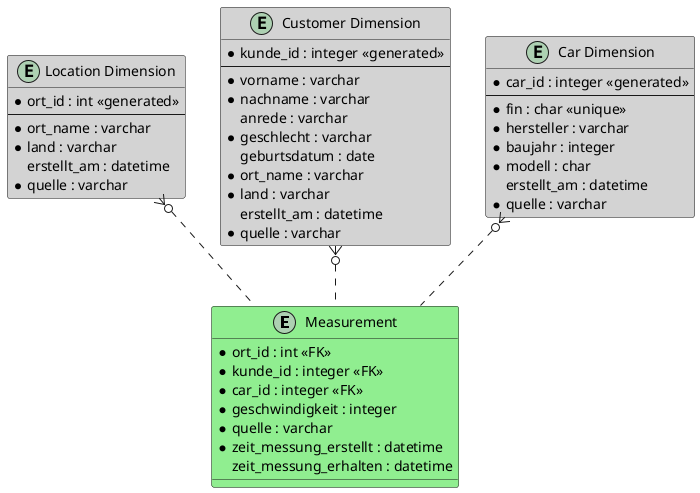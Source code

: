 @startuml STAR-UML
entity "Measurement" as f01 #lightgreen {
  *ort_id : int <<FK>>
  *kunde_id : integer <<FK>>
  *car_id : integer <<FK>>
  *geschwindigkeit : integer
  * quelle : varchar
  *zeit_messung_erstellt : datetime
  zeit_messung_erhalten : datetime
}

entity "Location Dimension" as d01 #lightgray {
  *ort_id : int <<generated>>
  --
  *ort_name : varchar
  *land : varchar
  erstellt_am : datetime
  *quelle : varchar
}
entity "Customer Dimension" as d02 #lightgray {
  *kunde_id : integer <<generated>>
  --
  *vorname : varchar
  *nachname : varchar
  anrede : varchar
  *geschlecht : varchar
  geburtsdatum : date
  *ort_name : varchar
  *land : varchar
  erstellt_am : datetime
  *quelle : varchar
}
entity "Car Dimension" as d03 #lightgray {
  *car_id : integer <<generated>>
  --
  *fin : char <<unique>>
  *hersteller : varchar
  *baujahr : integer
  *modell : char
  erstellt_am : datetime
  *quelle : varchar
}

d01 }o.. f01
d02 }o.. f01
d03 }o.. f01
@enduml